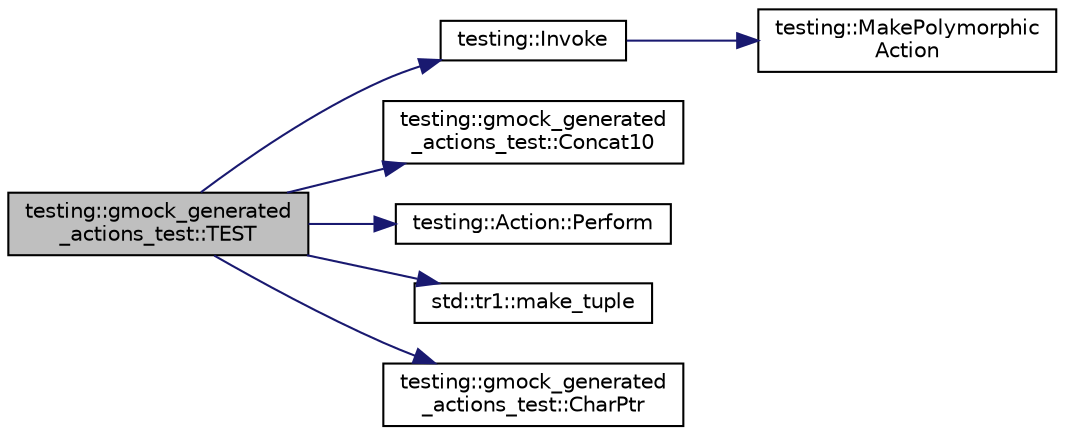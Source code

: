 digraph "testing::gmock_generated_actions_test::TEST"
{
  edge [fontname="Helvetica",fontsize="10",labelfontname="Helvetica",labelfontsize="10"];
  node [fontname="Helvetica",fontsize="10",shape=record];
  rankdir="LR";
  Node299 [label="testing::gmock_generated\l_actions_test::TEST",height=0.2,width=0.4,color="black", fillcolor="grey75", style="filled", fontcolor="black"];
  Node299 -> Node300 [color="midnightblue",fontsize="10",style="solid",fontname="Helvetica"];
  Node300 [label="testing::Invoke",height=0.2,width=0.4,color="black", fillcolor="white", style="filled",URL="$d0/d75/namespacetesting.html#a12aebaf8363d49a383047529f798b694"];
  Node300 -> Node301 [color="midnightblue",fontsize="10",style="solid",fontname="Helvetica"];
  Node301 [label="testing::MakePolymorphic\lAction",height=0.2,width=0.4,color="black", fillcolor="white", style="filled",URL="$d0/d75/namespacetesting.html#a36bd06c5ea972c6df0bd9f40a7a94c65"];
  Node299 -> Node302 [color="midnightblue",fontsize="10",style="solid",fontname="Helvetica"];
  Node302 [label="testing::gmock_generated\l_actions_test::Concat10",height=0.2,width=0.4,color="black", fillcolor="white", style="filled",URL="$d7/dae/namespacetesting_1_1gmock__generated__actions__test.html#aa3e21c9555fb8d1eafd7186d1e9b2db3"];
  Node299 -> Node303 [color="midnightblue",fontsize="10",style="solid",fontname="Helvetica"];
  Node303 [label="testing::Action::Perform",height=0.2,width=0.4,color="black", fillcolor="white", style="filled",URL="$d0/dd1/classtesting_1_1_action.html#ad00a03062885685da84b308e6e8ff4cb"];
  Node299 -> Node304 [color="midnightblue",fontsize="10",style="solid",fontname="Helvetica"];
  Node304 [label="std::tr1::make_tuple",height=0.2,width=0.4,color="black", fillcolor="white", style="filled",URL="$d2/db7/namespacestd_1_1tr1.html#af7e12a0f5b5791b5b7c49a5a17b85359"];
  Node299 -> Node305 [color="midnightblue",fontsize="10",style="solid",fontname="Helvetica"];
  Node305 [label="testing::gmock_generated\l_actions_test::CharPtr",height=0.2,width=0.4,color="black", fillcolor="white", style="filled",URL="$d7/dae/namespacetesting_1_1gmock__generated__actions__test.html#aa0f16da563ba1f4dd15c8a4fd9048fd3"];
}
